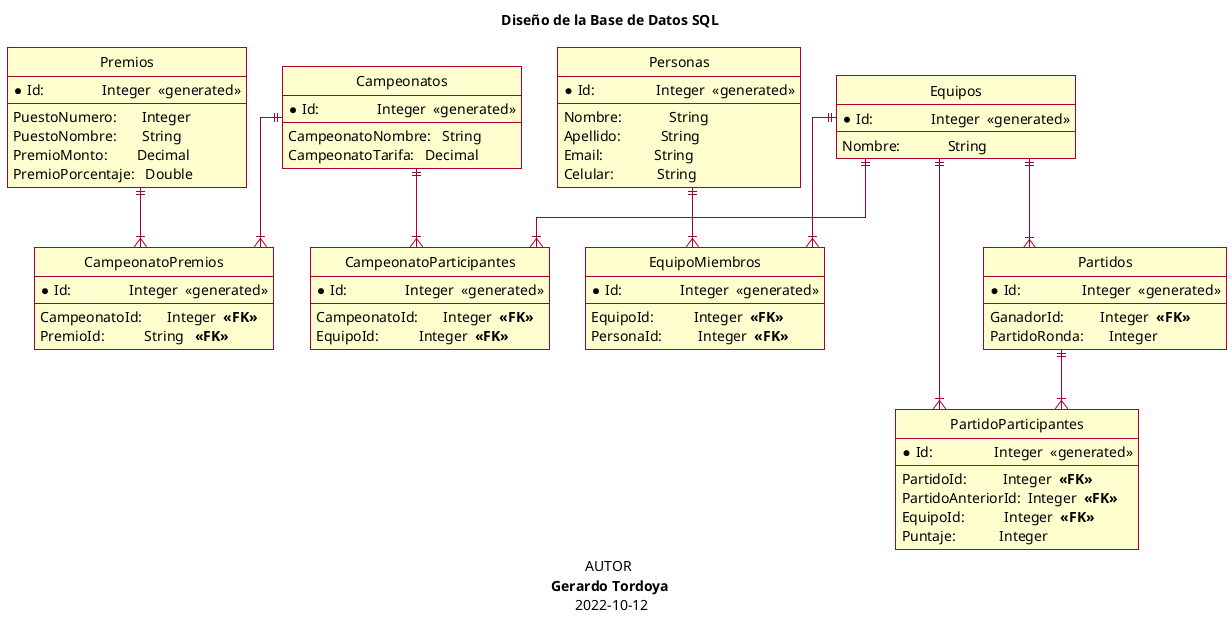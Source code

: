 /'
  @title        GESTOR DE CAMPEONATOS
  @description  Aplicación para crear, organizar y administrar campeonatos.
  @author       Gerardo Tordoya
  @date         2022-10-12
'/

@startuml GESTOR DE CAMPEONATOS

' Configuración de plantilla.
skin rose
skinparam classFontName Calibri
skinparam shadowing false

' Configuración de diagrama.
hide circle
skinparam linetype ortho

' ──────────────────────────────────────────────────────────────────────────────

title Diseño de la Base de Datos SQL

' ─── OBJETOS ──────────────────────────────────────────────────────────────────

entity "CampeonatoParticipantes"
{
    *Id:                Integer  <<generated>>
    --
    CampeonatoId:       Integer  **<<FK>>**
    EquipoId:           Integer  **<<FK>>**
}

entity "CampeonatoPremios"
{
    *Id:                Integer  <<generated>>
    --
    CampeonatoId:       Integer  **<<FK>>**
    PremioId:           String   **<<FK>>**
}

entity "Campeonatos"
{
    *Id:                Integer  <<generated>>
    --
    CampeonatoNombre:   String
    CampeonatoTarifa:   Decimal
}

entity "EquipoMiembros"
{
    *Id:                Integer  <<generated>>
    --
    EquipoId:           Integer  **<<FK>>**
    PersonaId:          Integer  **<<FK>>**
}

entity "Equipos"
{
    *Id:                Integer  <<generated>>
    --
    Nombre:             String
}

entity "PartidoParticipantes"
{
   *Id:                 Integer  <<generated>>
   --
    PartidoId:          Integer  **<<FK>>**
    PartidoAnteriorId:  Integer  **<<FK>>**
    EquipoId:           Integer  **<<FK>>**
    Puntaje:            Integer
}

entity "Partidos"
{
   *Id:                 Integer  <<generated>>
   --
    GanadorId:          Integer  **<<FK>>**
    PartidoRonda:       Integer
}

entity "Personas"
{
   *Id:                 Integer  <<generated>>
   --
    Nombre:             String
    Apellido:           String
    Email:              String
    Celular:            String
}

entity "Premios"
{
    *Id:                Integer  <<generated>>
    --
    PuestoNumero:       Integer
    PuestoNombre:       String
    PremioMonto:        Decimal
    PremioPorcentaje:   Double
}

' ─── RELACIONES ───────────────────────────────────────────────────────────────

Campeonatos ||--|{ CampeonatoParticipantes
Campeonatos ||--|{ CampeonatoPremios

Equipos     ||--|{ CampeonatoParticipantes
Equipos     ||--|{ EquipoMiembros
Equipos     ||--|{ PartidoParticipantes
Equipos     ||--|{ Partidos

Partidos    ||--|{ PartidoParticipantes

Personas    ||--|{ EquipoMiembros

Premios     ||--|{ CampeonatoPremios

' ──────────────────────────────────────────────────────────────────────────────

caption AUTOR \n **Gerardo Tordoya** \n 2022-10-12

' ──────────────────────────────────────────────────────────────────────────────

@enduml
